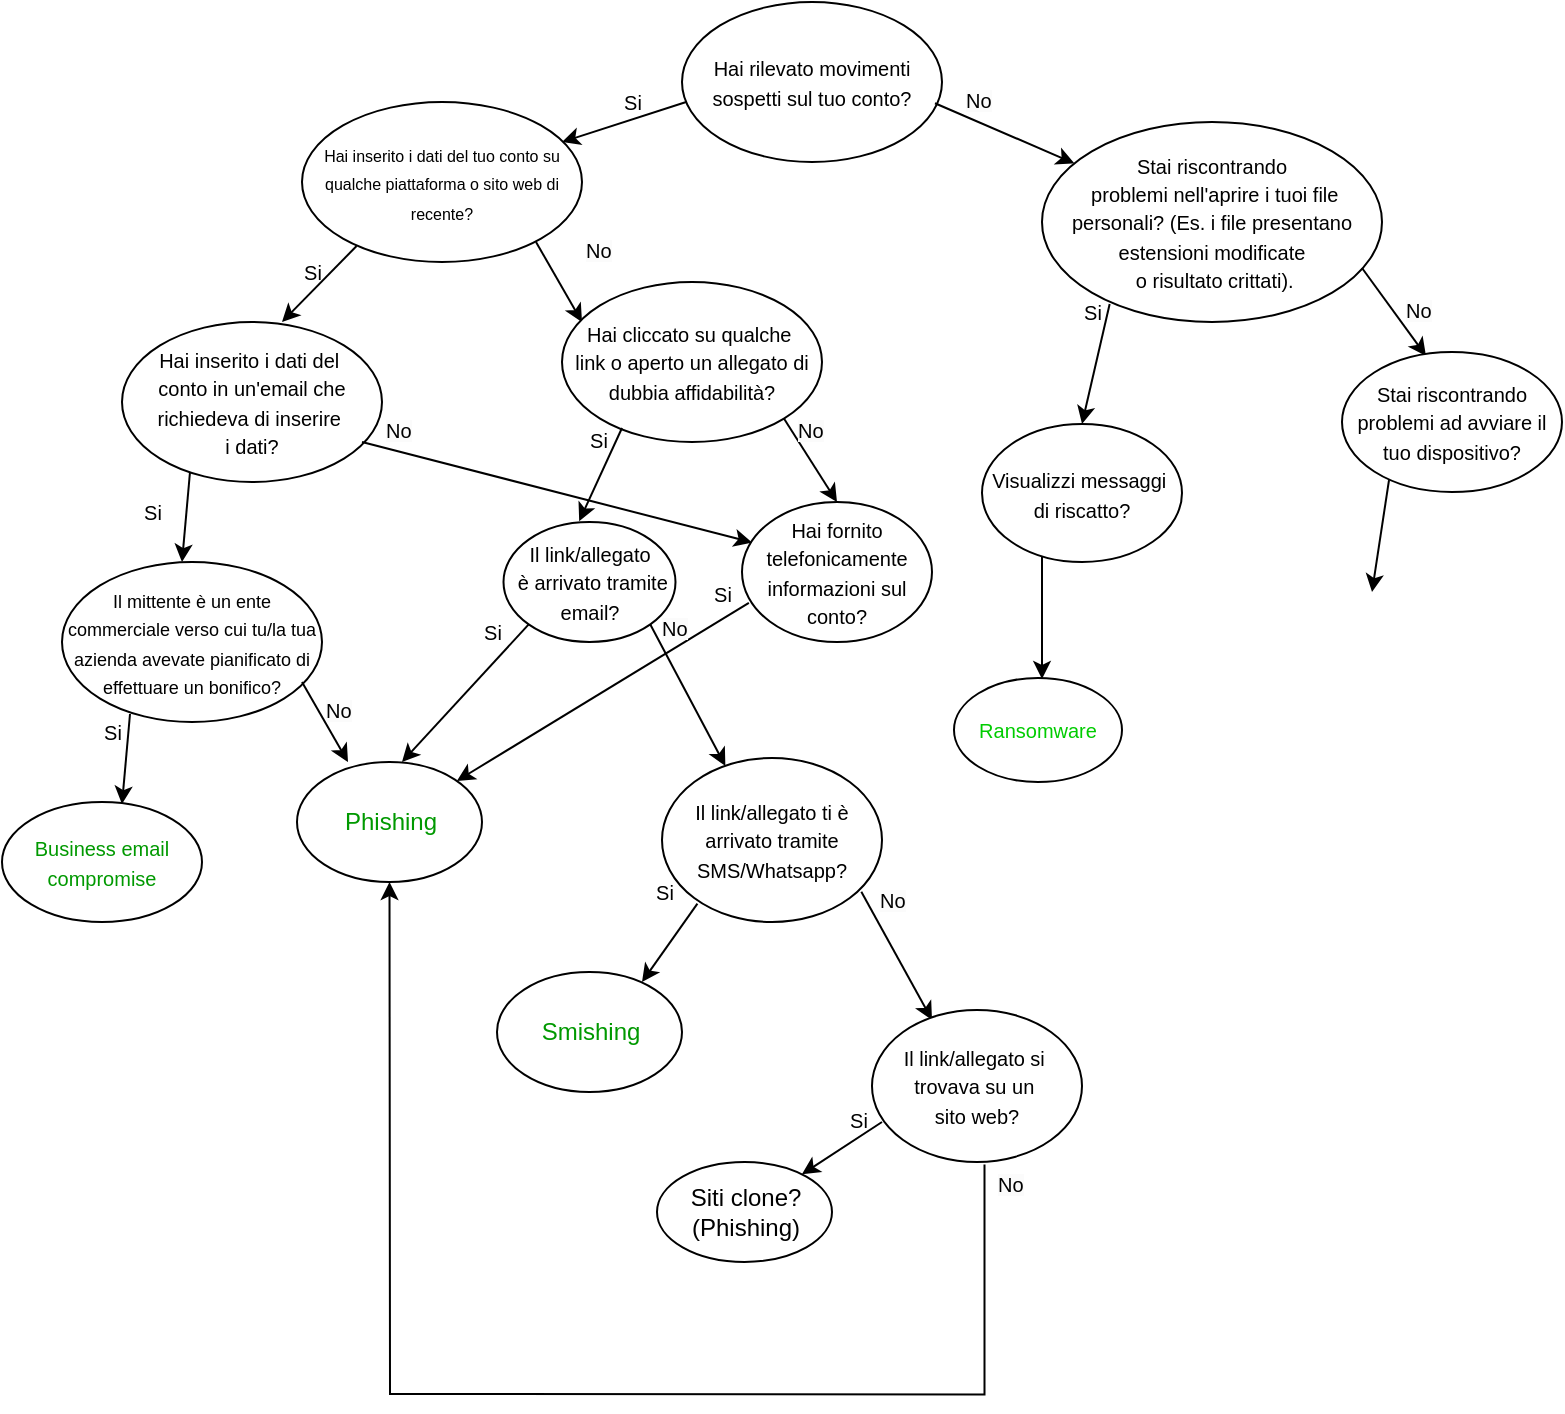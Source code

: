 <mxfile version="24.6.5" type="github">
  <diagram name="Pagina-1" id="C2TrevC_rkaqsCcJrRxx">
    <mxGraphModel dx="707" dy="336" grid="1" gridSize="10" guides="1" tooltips="1" connect="1" arrows="1" fold="1" page="1" pageScale="1" pageWidth="827" pageHeight="1169" math="0" shadow="0">
      <root>
        <mxCell id="0" />
        <mxCell id="1" parent="0" />
        <mxCell id="TMiehQ8rS3ajYmThUONe-1" value="&lt;font style=&quot;font-size: 10px;&quot;&gt;Hai rilevato movimenti sospetti sul tuo conto?&lt;/font&gt;" style="ellipse;whiteSpace=wrap;html=1;" parent="1" vertex="1">
          <mxGeometry x="360" y="40" width="130" height="80" as="geometry" />
        </mxCell>
        <mxCell id="TMiehQ8rS3ajYmThUONe-2" value="&lt;font style=&quot;font-size: 10px;&quot;&gt;Stai riscontrando&lt;/font&gt;&lt;div&gt;&lt;font style=&quot;font-size: 10px;&quot;&gt;&amp;nbsp;problemi nell&#39;aprire i tuoi file personali? (Es. i file presentano estensioni modificate&lt;/font&gt;&lt;/div&gt;&lt;div&gt;&lt;font style=&quot;font-size: 10px;&quot;&gt;&amp;nbsp;o risultato crittati).&lt;/font&gt;&lt;/div&gt;" style="ellipse;whiteSpace=wrap;html=1;" parent="1" vertex="1">
          <mxGeometry x="540" y="100" width="170" height="100" as="geometry" />
        </mxCell>
        <mxCell id="TMiehQ8rS3ajYmThUONe-3" value="&lt;font style=&quot;font-size: 8px;&quot;&gt;Hai inserito i dati del tuo conto su qualche piattaforma o sito web di recente?&lt;/font&gt;" style="ellipse;whiteSpace=wrap;html=1;" parent="1" vertex="1">
          <mxGeometry x="170" y="90" width="140" height="80" as="geometry" />
        </mxCell>
        <mxCell id="TMiehQ8rS3ajYmThUONe-4" value="" style="endArrow=classic;html=1;rounded=0;exitX=0.016;exitY=0.625;exitDx=0;exitDy=0;exitPerimeter=0;entryX=0.929;entryY=0.25;entryDx=0;entryDy=0;entryPerimeter=0;" parent="1" source="TMiehQ8rS3ajYmThUONe-1" target="TMiehQ8rS3ajYmThUONe-3" edge="1">
          <mxGeometry width="50" height="50" relative="1" as="geometry">
            <mxPoint x="330" y="200" as="sourcePoint" />
            <mxPoint x="300" y="130" as="targetPoint" />
          </mxGeometry>
        </mxCell>
        <mxCell id="TMiehQ8rS3ajYmThUONe-5" value="" style="endArrow=classic;html=1;rounded=0;exitX=0.973;exitY=0.633;exitDx=0;exitDy=0;exitPerimeter=0;" parent="1" source="TMiehQ8rS3ajYmThUONe-1" target="TMiehQ8rS3ajYmThUONe-2" edge="1">
          <mxGeometry width="50" height="50" relative="1" as="geometry">
            <mxPoint x="483" y="130" as="sourcePoint" />
            <mxPoint x="420" y="152" as="targetPoint" />
          </mxGeometry>
        </mxCell>
        <mxCell id="TMiehQ8rS3ajYmThUONe-6" value="&lt;font style=&quot;font-size: 10px;&quot;&gt;Si&lt;/font&gt;" style="text;html=1;align=center;verticalAlign=middle;resizable=0;points=[];autosize=1;strokeColor=none;fillColor=none;" parent="1" vertex="1">
          <mxGeometry x="320" y="75" width="30" height="30" as="geometry" />
        </mxCell>
        <mxCell id="TMiehQ8rS3ajYmThUONe-7" value="&lt;span style=&quot;color: rgb(0, 0, 0); font-family: Helvetica; font-size: 10px; font-style: normal; font-variant-ligatures: normal; font-variant-caps: normal; font-weight: 400; letter-spacing: normal; orphans: 2; text-align: center; text-indent: 0px; text-transform: none; widows: 2; word-spacing: 0px; -webkit-text-stroke-width: 0px; white-space: nowrap; background-color: rgb(251, 251, 251); text-decoration-thickness: initial; text-decoration-style: initial; text-decoration-color: initial; display: inline !important; float: none;&quot;&gt;No&lt;/span&gt;" style="text;whiteSpace=wrap;html=1;" parent="1" vertex="1">
          <mxGeometry x="500" y="75" width="20" height="20" as="geometry" />
        </mxCell>
        <mxCell id="TMiehQ8rS3ajYmThUONe-8" value="&lt;font style=&quot;font-size: 10px;&quot;&gt;Si&lt;/font&gt;" style="text;html=1;align=center;verticalAlign=middle;resizable=0;points=[];autosize=1;strokeColor=none;fillColor=none;" parent="1" vertex="1">
          <mxGeometry x="160" y="160" width="30" height="30" as="geometry" />
        </mxCell>
        <mxCell id="TMiehQ8rS3ajYmThUONe-9" value="" style="endArrow=classic;html=1;rounded=0;exitX=0.195;exitY=0.9;exitDx=0;exitDy=0;exitPerimeter=0;" parent="1" source="TMiehQ8rS3ajYmThUONe-3" edge="1">
          <mxGeometry width="50" height="50" relative="1" as="geometry">
            <mxPoint x="202" y="160" as="sourcePoint" />
            <mxPoint x="160" y="200" as="targetPoint" />
          </mxGeometry>
        </mxCell>
        <mxCell id="_5rvxyNiYHPKeLXy1PwG-1" value="&lt;font style=&quot;font-size: 10px;&quot;&gt;Si&lt;/font&gt;" style="text;html=1;align=center;verticalAlign=middle;resizable=0;points=[];autosize=1;strokeColor=none;fillColor=none;" vertex="1" parent="1">
          <mxGeometry x="550" y="180" width="30" height="30" as="geometry" />
        </mxCell>
        <mxCell id="_5rvxyNiYHPKeLXy1PwG-2" value="" style="endArrow=classic;html=1;rounded=0;exitX=0.199;exitY=0.91;exitDx=0;exitDy=0;exitPerimeter=0;entryX=0.5;entryY=0;entryDx=0;entryDy=0;" edge="1" parent="1" source="TMiehQ8rS3ajYmThUONe-2" target="_5rvxyNiYHPKeLXy1PwG-59">
          <mxGeometry width="50" height="50" relative="1" as="geometry">
            <mxPoint x="575.5" y="166" as="sourcePoint" />
            <mxPoint x="560" y="211" as="targetPoint" />
          </mxGeometry>
        </mxCell>
        <mxCell id="_5rvxyNiYHPKeLXy1PwG-3" value="&lt;span style=&quot;color: rgb(0, 0, 0); font-family: Helvetica; font-size: 10px; font-style: normal; font-variant-ligatures: normal; font-variant-caps: normal; font-weight: 400; letter-spacing: normal; orphans: 2; text-align: center; text-indent: 0px; text-transform: none; widows: 2; word-spacing: 0px; -webkit-text-stroke-width: 0px; white-space: nowrap; background-color: rgb(251, 251, 251); text-decoration-thickness: initial; text-decoration-style: initial; text-decoration-color: initial; display: inline !important; float: none;&quot;&gt;No&lt;/span&gt;" style="text;whiteSpace=wrap;html=1;" vertex="1" parent="1">
          <mxGeometry x="310" y="150" width="20" height="20" as="geometry" />
        </mxCell>
        <mxCell id="_5rvxyNiYHPKeLXy1PwG-5" value="" style="endArrow=classic;html=1;rounded=0;exitX=0.195;exitY=0.9;exitDx=0;exitDy=0;exitPerimeter=0;" edge="1" parent="1">
          <mxGeometry width="50" height="50" relative="1" as="geometry">
            <mxPoint x="287" y="160" as="sourcePoint" />
            <mxPoint x="310" y="200" as="targetPoint" />
          </mxGeometry>
        </mxCell>
        <mxCell id="_5rvxyNiYHPKeLXy1PwG-6" value="&lt;span style=&quot;font-size: 10px;&quot;&gt;Hai cliccato su qualche&amp;nbsp;&lt;/span&gt;&lt;div&gt;&lt;span style=&quot;font-size: 10px;&quot;&gt;link o aperto un allegato di dubbia affidabilità?&lt;/span&gt;&lt;/div&gt;" style="ellipse;whiteSpace=wrap;html=1;" vertex="1" parent="1">
          <mxGeometry x="300" y="180" width="130" height="80" as="geometry" />
        </mxCell>
        <mxCell id="_5rvxyNiYHPKeLXy1PwG-7" value="&lt;font style=&quot;font-size: 10px;&quot;&gt;Hai inserito i dati del&amp;nbsp;&lt;/font&gt;&lt;div&gt;&lt;font style=&quot;font-size: 10px;&quot;&gt;conto in un&#39;email che richiedeva di inserire&amp;nbsp;&lt;/font&gt;&lt;/div&gt;&lt;div&gt;&lt;font style=&quot;font-size: 10px;&quot;&gt;i dati?&lt;/font&gt;&lt;/div&gt;" style="ellipse;whiteSpace=wrap;html=1;" vertex="1" parent="1">
          <mxGeometry x="80" y="200" width="130" height="80" as="geometry" />
        </mxCell>
        <mxCell id="_5rvxyNiYHPKeLXy1PwG-8" value="&lt;span style=&quot;color: rgb(0, 0, 0); font-family: Helvetica; font-size: 10px; font-style: normal; font-variant-ligatures: normal; font-variant-caps: normal; font-weight: 400; letter-spacing: normal; orphans: 2; text-align: center; text-indent: 0px; text-transform: none; widows: 2; word-spacing: 0px; -webkit-text-stroke-width: 0px; white-space: nowrap; background-color: rgb(251, 251, 251); text-decoration-thickness: initial; text-decoration-style: initial; text-decoration-color: initial; display: inline !important; float: none;&quot;&gt;No&lt;/span&gt;" style="text;whiteSpace=wrap;html=1;" vertex="1" parent="1">
          <mxGeometry x="720" y="180" width="20" height="20" as="geometry" />
        </mxCell>
        <mxCell id="_5rvxyNiYHPKeLXy1PwG-10" value="" style="endArrow=classic;html=1;rounded=0;exitX=0.973;exitY=0.633;exitDx=0;exitDy=0;exitPerimeter=0;" edge="1" parent="1">
          <mxGeometry width="50" height="50" relative="1" as="geometry">
            <mxPoint x="700" y="173" as="sourcePoint" />
            <mxPoint x="732" y="217" as="targetPoint" />
          </mxGeometry>
        </mxCell>
        <mxCell id="_5rvxyNiYHPKeLXy1PwG-11" value="" style="endArrow=classic;html=1;rounded=0;exitX=0.195;exitY=0.9;exitDx=0;exitDy=0;exitPerimeter=0;entryX=0.44;entryY=-0.007;entryDx=0;entryDy=0;entryPerimeter=0;" edge="1" parent="1" target="_5rvxyNiYHPKeLXy1PwG-27">
          <mxGeometry width="50" height="50" relative="1" as="geometry">
            <mxPoint x="330" y="253" as="sourcePoint" />
            <mxPoint x="320" y="310" as="targetPoint" />
          </mxGeometry>
        </mxCell>
        <mxCell id="_5rvxyNiYHPKeLXy1PwG-12" value="" style="endArrow=classic;html=1;rounded=0;exitX=1;exitY=1;exitDx=0;exitDy=0;entryX=0.5;entryY=0;entryDx=0;entryDy=0;" edge="1" parent="1" source="_5rvxyNiYHPKeLXy1PwG-6" target="_5rvxyNiYHPKeLXy1PwG-13">
          <mxGeometry width="50" height="50" relative="1" as="geometry">
            <mxPoint x="407" y="249" as="sourcePoint" />
            <mxPoint x="413.03" y="292.36" as="targetPoint" />
          </mxGeometry>
        </mxCell>
        <mxCell id="_5rvxyNiYHPKeLXy1PwG-13" value="&lt;span style=&quot;font-size: 10px;&quot;&gt;Hai fornito telefonicamente informazioni sul conto?&lt;/span&gt;" style="ellipse;whiteSpace=wrap;html=1;" vertex="1" parent="1">
          <mxGeometry x="390" y="290" width="95" height="70" as="geometry" />
        </mxCell>
        <mxCell id="_5rvxyNiYHPKeLXy1PwG-14" value="" style="endArrow=classic;html=1;rounded=0;exitX=0.195;exitY=0.9;exitDx=0;exitDy=0;exitPerimeter=0;" edge="1" parent="1">
          <mxGeometry width="50" height="50" relative="1" as="geometry">
            <mxPoint x="114" y="275" as="sourcePoint" />
            <mxPoint x="110" y="320" as="targetPoint" />
          </mxGeometry>
        </mxCell>
        <mxCell id="_5rvxyNiYHPKeLXy1PwG-15" value="&lt;font style=&quot;font-size: 9px;&quot;&gt;Il mittente è un ente commerciale verso cui tu/la tua azienda avevate pianificato di effettuare un bonifico?&lt;/font&gt;" style="ellipse;whiteSpace=wrap;html=1;" vertex="1" parent="1">
          <mxGeometry x="50" y="320" width="130" height="80" as="geometry" />
        </mxCell>
        <mxCell id="_5rvxyNiYHPKeLXy1PwG-16" value="&lt;font style=&quot;font-size: 10px;&quot;&gt;Si&lt;/font&gt;" style="text;html=1;align=center;verticalAlign=middle;resizable=0;points=[];autosize=1;strokeColor=none;fillColor=none;" vertex="1" parent="1">
          <mxGeometry x="80" y="280" width="30" height="30" as="geometry" />
        </mxCell>
        <mxCell id="_5rvxyNiYHPKeLXy1PwG-18" value="" style="endArrow=classic;html=1;rounded=0;exitX=0.195;exitY=0.9;exitDx=0;exitDy=0;exitPerimeter=0;" edge="1" parent="1">
          <mxGeometry width="50" height="50" relative="1" as="geometry">
            <mxPoint x="170" y="380" as="sourcePoint" />
            <mxPoint x="193" y="420" as="targetPoint" />
          </mxGeometry>
        </mxCell>
        <mxCell id="_5rvxyNiYHPKeLXy1PwG-19" value="" style="endArrow=classic;html=1;rounded=0;exitX=0.195;exitY=0.9;exitDx=0;exitDy=0;exitPerimeter=0;entryX=0.053;entryY=0.289;entryDx=0;entryDy=0;entryPerimeter=0;" edge="1" parent="1" target="_5rvxyNiYHPKeLXy1PwG-13">
          <mxGeometry width="50" height="50" relative="1" as="geometry">
            <mxPoint x="200" y="260" as="sourcePoint" />
            <mxPoint x="270" y="300" as="targetPoint" />
          </mxGeometry>
        </mxCell>
        <mxCell id="_5rvxyNiYHPKeLXy1PwG-20" value="&lt;span style=&quot;color: rgb(0, 0, 0); font-family: Helvetica; font-size: 10px; font-style: normal; font-variant-ligatures: normal; font-variant-caps: normal; font-weight: 400; letter-spacing: normal; orphans: 2; text-align: center; text-indent: 0px; text-transform: none; widows: 2; word-spacing: 0px; -webkit-text-stroke-width: 0px; white-space: nowrap; background-color: rgb(251, 251, 251); text-decoration-thickness: initial; text-decoration-style: initial; text-decoration-color: initial; display: inline !important; float: none;&quot;&gt;No&lt;/span&gt;" style="text;whiteSpace=wrap;html=1;" vertex="1" parent="1">
          <mxGeometry x="210" y="240" width="20" height="20" as="geometry" />
        </mxCell>
        <mxCell id="_5rvxyNiYHPKeLXy1PwG-21" value="&lt;span style=&quot;color: rgb(0, 0, 0); font-family: Helvetica; font-size: 10px; font-style: normal; font-variant-ligatures: normal; font-variant-caps: normal; font-weight: 400; letter-spacing: normal; orphans: 2; text-align: center; text-indent: 0px; text-transform: none; widows: 2; word-spacing: 0px; -webkit-text-stroke-width: 0px; white-space: nowrap; background-color: rgb(251, 251, 251); text-decoration-thickness: initial; text-decoration-style: initial; text-decoration-color: initial; display: inline !important; float: none;&quot;&gt;No&lt;/span&gt;" style="text;whiteSpace=wrap;html=1;" vertex="1" parent="1">
          <mxGeometry x="416" y="240" width="20" height="20" as="geometry" />
        </mxCell>
        <mxCell id="_5rvxyNiYHPKeLXy1PwG-22" value="&lt;span style=&quot;color: rgb(0, 0, 0); font-family: Helvetica; font-size: 10px; font-style: normal; font-variant-ligatures: normal; font-variant-caps: normal; font-weight: 400; letter-spacing: normal; orphans: 2; text-align: center; text-indent: 0px; text-transform: none; widows: 2; word-spacing: 0px; -webkit-text-stroke-width: 0px; white-space: nowrap; background-color: rgb(251, 251, 251); text-decoration-thickness: initial; text-decoration-style: initial; text-decoration-color: initial; display: inline !important; float: none;&quot;&gt;No&lt;/span&gt;" style="text;whiteSpace=wrap;html=1;" vertex="1" parent="1">
          <mxGeometry x="180" y="380" width="20" height="20" as="geometry" />
        </mxCell>
        <mxCell id="_5rvxyNiYHPKeLXy1PwG-23" value="" style="endArrow=classic;html=1;rounded=0;exitX=0.195;exitY=0.9;exitDx=0;exitDy=0;exitPerimeter=0;" edge="1" parent="1">
          <mxGeometry width="50" height="50" relative="1" as="geometry">
            <mxPoint x="84" y="396" as="sourcePoint" />
            <mxPoint x="80" y="441" as="targetPoint" />
          </mxGeometry>
        </mxCell>
        <mxCell id="_5rvxyNiYHPKeLXy1PwG-24" value="&lt;font style=&quot;font-size: 10px;&quot;&gt;Si&lt;/font&gt;" style="text;html=1;align=center;verticalAlign=middle;resizable=0;points=[];autosize=1;strokeColor=none;fillColor=none;" vertex="1" parent="1">
          <mxGeometry x="60" y="390" width="30" height="30" as="geometry" />
        </mxCell>
        <mxCell id="_5rvxyNiYHPKeLXy1PwG-25" value="&lt;font color=&quot;#009900&quot; size=&quot;1&quot;&gt;Business email compromise&lt;/font&gt;" style="ellipse;whiteSpace=wrap;html=1;" vertex="1" parent="1">
          <mxGeometry x="20" y="440" width="100" height="60" as="geometry" />
        </mxCell>
        <mxCell id="_5rvxyNiYHPKeLXy1PwG-26" value="&lt;font color=&quot;#009900&quot;&gt;Phishing&lt;/font&gt;" style="ellipse;whiteSpace=wrap;html=1;" vertex="1" parent="1">
          <mxGeometry x="167.5" y="420" width="92.5" height="60" as="geometry" />
        </mxCell>
        <mxCell id="_5rvxyNiYHPKeLXy1PwG-27" value="&lt;span style=&quot;font-size: 10px;&quot;&gt;Il link/allegato&lt;/span&gt;&lt;div&gt;&lt;span style=&quot;font-size: 10px;&quot;&gt;&amp;nbsp;è arrivato tramite email?&lt;/span&gt;&lt;/div&gt;" style="ellipse;whiteSpace=wrap;html=1;" vertex="1" parent="1">
          <mxGeometry x="270.75" y="300" width="86" height="60" as="geometry" />
        </mxCell>
        <mxCell id="_5rvxyNiYHPKeLXy1PwG-34" value="&lt;font style=&quot;font-size: 10px;&quot;&gt;Si&lt;/font&gt;" style="text;html=1;align=center;verticalAlign=middle;resizable=0;points=[];autosize=1;strokeColor=none;fillColor=none;" vertex="1" parent="1">
          <mxGeometry x="303" y="244" width="30" height="30" as="geometry" />
        </mxCell>
        <mxCell id="_5rvxyNiYHPKeLXy1PwG-35" value="" style="endArrow=classic;html=1;rounded=0;exitX=0;exitY=1;exitDx=0;exitDy=0;" edge="1" parent="1" source="_5rvxyNiYHPKeLXy1PwG-27">
          <mxGeometry width="50" height="50" relative="1" as="geometry">
            <mxPoint x="284" y="369.5" as="sourcePoint" />
            <mxPoint x="220" y="420" as="targetPoint" />
          </mxGeometry>
        </mxCell>
        <mxCell id="_5rvxyNiYHPKeLXy1PwG-36" value="" style="endArrow=classic;html=1;rounded=0;exitX=1;exitY=1;exitDx=0;exitDy=0;entryX=0.288;entryY=0.049;entryDx=0;entryDy=0;entryPerimeter=0;" edge="1" parent="1" source="_5rvxyNiYHPKeLXy1PwG-27" target="_5rvxyNiYHPKeLXy1PwG-37">
          <mxGeometry width="50" height="50" relative="1" as="geometry">
            <mxPoint x="350" y="368.32" as="sourcePoint" />
            <mxPoint x="380" y="420" as="targetPoint" />
          </mxGeometry>
        </mxCell>
        <mxCell id="_5rvxyNiYHPKeLXy1PwG-37" value="&lt;span style=&quot;font-size: 10px;&quot;&gt;Il link/allegato ti è arrivato tramite SMS/Whatsapp?&lt;/span&gt;" style="ellipse;whiteSpace=wrap;html=1;" vertex="1" parent="1">
          <mxGeometry x="350" y="418" width="110" height="82" as="geometry" />
        </mxCell>
        <mxCell id="_5rvxyNiYHPKeLXy1PwG-38" value="&lt;font style=&quot;font-size: 10px;&quot;&gt;Si&lt;/font&gt;" style="text;html=1;align=center;verticalAlign=middle;resizable=0;points=[];autosize=1;strokeColor=none;fillColor=none;" vertex="1" parent="1">
          <mxGeometry x="250" y="340" width="30" height="30" as="geometry" />
        </mxCell>
        <mxCell id="_5rvxyNiYHPKeLXy1PwG-39" value="" style="endArrow=classic;html=1;rounded=0;exitX=0.161;exitY=0.888;exitDx=0;exitDy=0;exitPerimeter=0;" edge="1" parent="1" source="_5rvxyNiYHPKeLXy1PwG-37">
          <mxGeometry width="50" height="50" relative="1" as="geometry">
            <mxPoint x="366" y="480" as="sourcePoint" />
            <mxPoint x="340" y="530" as="targetPoint" />
          </mxGeometry>
        </mxCell>
        <mxCell id="_5rvxyNiYHPKeLXy1PwG-40" value="&lt;font color=&quot;#009900&quot;&gt;Smishing&lt;/font&gt;" style="ellipse;whiteSpace=wrap;html=1;" vertex="1" parent="1">
          <mxGeometry x="267.5" y="525" width="92.5" height="60" as="geometry" />
        </mxCell>
        <mxCell id="_5rvxyNiYHPKeLXy1PwG-41" value="" style="endArrow=classic;html=1;rounded=0;exitX=0.948;exitY=0.648;exitDx=0;exitDy=0;exitPerimeter=0;" edge="1" parent="1" source="_5rvxyNiYHPKeLXy1PwG-44" target="_5rvxyNiYHPKeLXy1PwG-26">
          <mxGeometry width="50" height="50" relative="1" as="geometry">
            <mxPoint x="392" y="350.5" as="sourcePoint" />
            <mxPoint x="338" y="400" as="targetPoint" />
          </mxGeometry>
        </mxCell>
        <mxCell id="_5rvxyNiYHPKeLXy1PwG-44" value="&lt;font style=&quot;font-size: 10px;&quot;&gt;Si&lt;/font&gt;" style="text;html=1;align=center;verticalAlign=middle;resizable=0;points=[];autosize=1;strokeColor=none;fillColor=none;" vertex="1" parent="1">
          <mxGeometry x="365" y="321" width="30" height="30" as="geometry" />
        </mxCell>
        <mxCell id="_5rvxyNiYHPKeLXy1PwG-45" value="&lt;font style=&quot;font-size: 10px;&quot;&gt;Si&lt;/font&gt;" style="text;html=1;align=center;verticalAlign=middle;resizable=0;points=[];autosize=1;strokeColor=none;fillColor=none;" vertex="1" parent="1">
          <mxGeometry x="336" y="470" width="30" height="30" as="geometry" />
        </mxCell>
        <mxCell id="_5rvxyNiYHPKeLXy1PwG-46" value="&lt;span style=&quot;color: rgb(0, 0, 0); font-family: Helvetica; font-size: 10px; font-style: normal; font-variant-ligatures: normal; font-variant-caps: normal; font-weight: 400; letter-spacing: normal; orphans: 2; text-align: center; text-indent: 0px; text-transform: none; widows: 2; word-spacing: 0px; -webkit-text-stroke-width: 0px; white-space: nowrap; background-color: rgb(251, 251, 251); text-decoration-thickness: initial; text-decoration-style: initial; text-decoration-color: initial; display: inline !important; float: none;&quot;&gt;No&lt;/span&gt;" style="text;whiteSpace=wrap;html=1;" vertex="1" parent="1">
          <mxGeometry x="348" y="339" width="20" height="20" as="geometry" />
        </mxCell>
        <mxCell id="_5rvxyNiYHPKeLXy1PwG-47" value="" style="endArrow=classic;html=1;rounded=0;exitX=0.906;exitY=0.815;exitDx=0;exitDy=0;exitPerimeter=0;" edge="1" parent="1" source="_5rvxyNiYHPKeLXy1PwG-37">
          <mxGeometry width="50" height="50" relative="1" as="geometry">
            <mxPoint x="449" y="480" as="sourcePoint" />
            <mxPoint x="485" y="549" as="targetPoint" />
          </mxGeometry>
        </mxCell>
        <mxCell id="_5rvxyNiYHPKeLXy1PwG-48" value="&lt;span style=&quot;font-size: 10px;&quot;&gt;Il link/allegato si&amp;nbsp;&lt;/span&gt;&lt;div&gt;&lt;span style=&quot;font-size: 10px;&quot;&gt;trovava su un&amp;nbsp;&lt;/span&gt;&lt;/div&gt;&lt;div&gt;&lt;span style=&quot;font-size: 10px;&quot;&gt;sito web?&lt;/span&gt;&lt;/div&gt;" style="ellipse;whiteSpace=wrap;html=1;" vertex="1" parent="1">
          <mxGeometry x="455" y="544" width="105" height="76" as="geometry" />
        </mxCell>
        <mxCell id="_5rvxyNiYHPKeLXy1PwG-49" value="" style="endArrow=classic;html=1;rounded=0;exitX=0.161;exitY=0.888;exitDx=0;exitDy=0;exitPerimeter=0;" edge="1" parent="1" target="_5rvxyNiYHPKeLXy1PwG-50">
          <mxGeometry width="50" height="50" relative="1" as="geometry">
            <mxPoint x="460" y="600" as="sourcePoint" />
            <mxPoint x="432" y="639" as="targetPoint" />
          </mxGeometry>
        </mxCell>
        <mxCell id="_5rvxyNiYHPKeLXy1PwG-50" value="Siti clone? (Phishing)" style="ellipse;whiteSpace=wrap;html=1;" vertex="1" parent="1">
          <mxGeometry x="347.5" y="620" width="87.5" height="50" as="geometry" />
        </mxCell>
        <mxCell id="_5rvxyNiYHPKeLXy1PwG-53" value="&lt;font style=&quot;font-size: 10px;&quot;&gt;Si&lt;/font&gt;" style="text;html=1;align=center;verticalAlign=middle;resizable=0;points=[];autosize=1;strokeColor=none;fillColor=none;" vertex="1" parent="1">
          <mxGeometry x="432.5" y="584" width="30" height="30" as="geometry" />
        </mxCell>
        <mxCell id="_5rvxyNiYHPKeLXy1PwG-54" value="&lt;span style=&quot;color: rgb(0, 0, 0); font-family: Helvetica; font-size: 10px; font-style: normal; font-variant-ligatures: normal; font-variant-caps: normal; font-weight: 400; letter-spacing: normal; orphans: 2; text-align: center; text-indent: 0px; text-transform: none; widows: 2; word-spacing: 0px; -webkit-text-stroke-width: 0px; white-space: nowrap; background-color: rgb(251, 251, 251); text-decoration-thickness: initial; text-decoration-style: initial; text-decoration-color: initial; display: inline !important; float: none;&quot;&gt;No&lt;/span&gt;" style="text;whiteSpace=wrap;html=1;" vertex="1" parent="1">
          <mxGeometry x="457" y="475" width="20" height="20" as="geometry" />
        </mxCell>
        <mxCell id="_5rvxyNiYHPKeLXy1PwG-57" value="" style="endArrow=classic;html=1;rounded=0;exitX=0.906;exitY=0.815;exitDx=0;exitDy=0;exitPerimeter=0;entryX=0.5;entryY=1;entryDx=0;entryDy=0;" edge="1" parent="1" target="_5rvxyNiYHPKeLXy1PwG-26">
          <mxGeometry width="50" height="50" relative="1" as="geometry">
            <mxPoint x="511.25" y="621.26" as="sourcePoint" />
            <mxPoint x="271.67" y="600" as="targetPoint" />
            <Array as="points">
              <mxPoint x="511.25" y="736.26" />
              <mxPoint x="214" y="736" />
            </Array>
          </mxGeometry>
        </mxCell>
        <mxCell id="_5rvxyNiYHPKeLXy1PwG-59" value="&lt;span style=&quot;font-size: 10px;&quot;&gt;Visualizzi messaggi&amp;nbsp;&lt;/span&gt;&lt;div&gt;&lt;span style=&quot;font-size: 10px;&quot;&gt;di riscatto?&lt;/span&gt;&lt;/div&gt;" style="ellipse;whiteSpace=wrap;html=1;" vertex="1" parent="1">
          <mxGeometry x="510" y="251" width="100" height="69" as="geometry" />
        </mxCell>
        <mxCell id="_5rvxyNiYHPKeLXy1PwG-61" value="&lt;span style=&quot;font-size: 10px;&quot;&gt;Stai riscontrando problemi ad avviare il tuo dispositivo?&lt;/span&gt;" style="ellipse;whiteSpace=wrap;html=1;" vertex="1" parent="1">
          <mxGeometry x="690" y="215" width="110" height="70" as="geometry" />
        </mxCell>
        <mxCell id="_5rvxyNiYHPKeLXy1PwG-62" value="" style="endArrow=classic;html=1;rounded=0;entryX=0.5;entryY=0;entryDx=0;entryDy=0;exitX=0.35;exitY=0.986;exitDx=0;exitDy=0;exitPerimeter=0;" edge="1" parent="1">
          <mxGeometry width="50" height="50" relative="1" as="geometry">
            <mxPoint x="713.5" y="279.02" as="sourcePoint" />
            <mxPoint x="705" y="335" as="targetPoint" />
          </mxGeometry>
        </mxCell>
        <mxCell id="_5rvxyNiYHPKeLXy1PwG-63" value="" style="endArrow=classic;html=1;rounded=0;exitX=0.199;exitY=0.91;exitDx=0;exitDy=0;exitPerimeter=0;" edge="1" parent="1">
          <mxGeometry width="50" height="50" relative="1" as="geometry">
            <mxPoint x="540" y="317.5" as="sourcePoint" />
            <mxPoint x="540" y="378.5" as="targetPoint" />
          </mxGeometry>
        </mxCell>
        <mxCell id="_5rvxyNiYHPKeLXy1PwG-64" value="&lt;span style=&quot;font-size: 10px;&quot;&gt;&lt;font color=&quot;#00cc00&quot;&gt;Ransomware&lt;/font&gt;&lt;/span&gt;" style="ellipse;whiteSpace=wrap;html=1;" vertex="1" parent="1">
          <mxGeometry x="496" y="378" width="84" height="52" as="geometry" />
        </mxCell>
        <mxCell id="_5rvxyNiYHPKeLXy1PwG-65" value="&lt;span style=&quot;color: rgb(0, 0, 0); font-family: Helvetica; font-size: 10px; font-style: normal; font-variant-ligatures: normal; font-variant-caps: normal; font-weight: 400; letter-spacing: normal; orphans: 2; text-align: center; text-indent: 0px; text-transform: none; widows: 2; word-spacing: 0px; -webkit-text-stroke-width: 0px; white-space: nowrap; background-color: rgb(251, 251, 251); text-decoration-thickness: initial; text-decoration-style: initial; text-decoration-color: initial; display: inline !important; float: none;&quot;&gt;No&lt;/span&gt;" style="text;whiteSpace=wrap;html=1;" vertex="1" parent="1">
          <mxGeometry x="516" y="617" width="20" height="20" as="geometry" />
        </mxCell>
      </root>
    </mxGraphModel>
  </diagram>
</mxfile>
